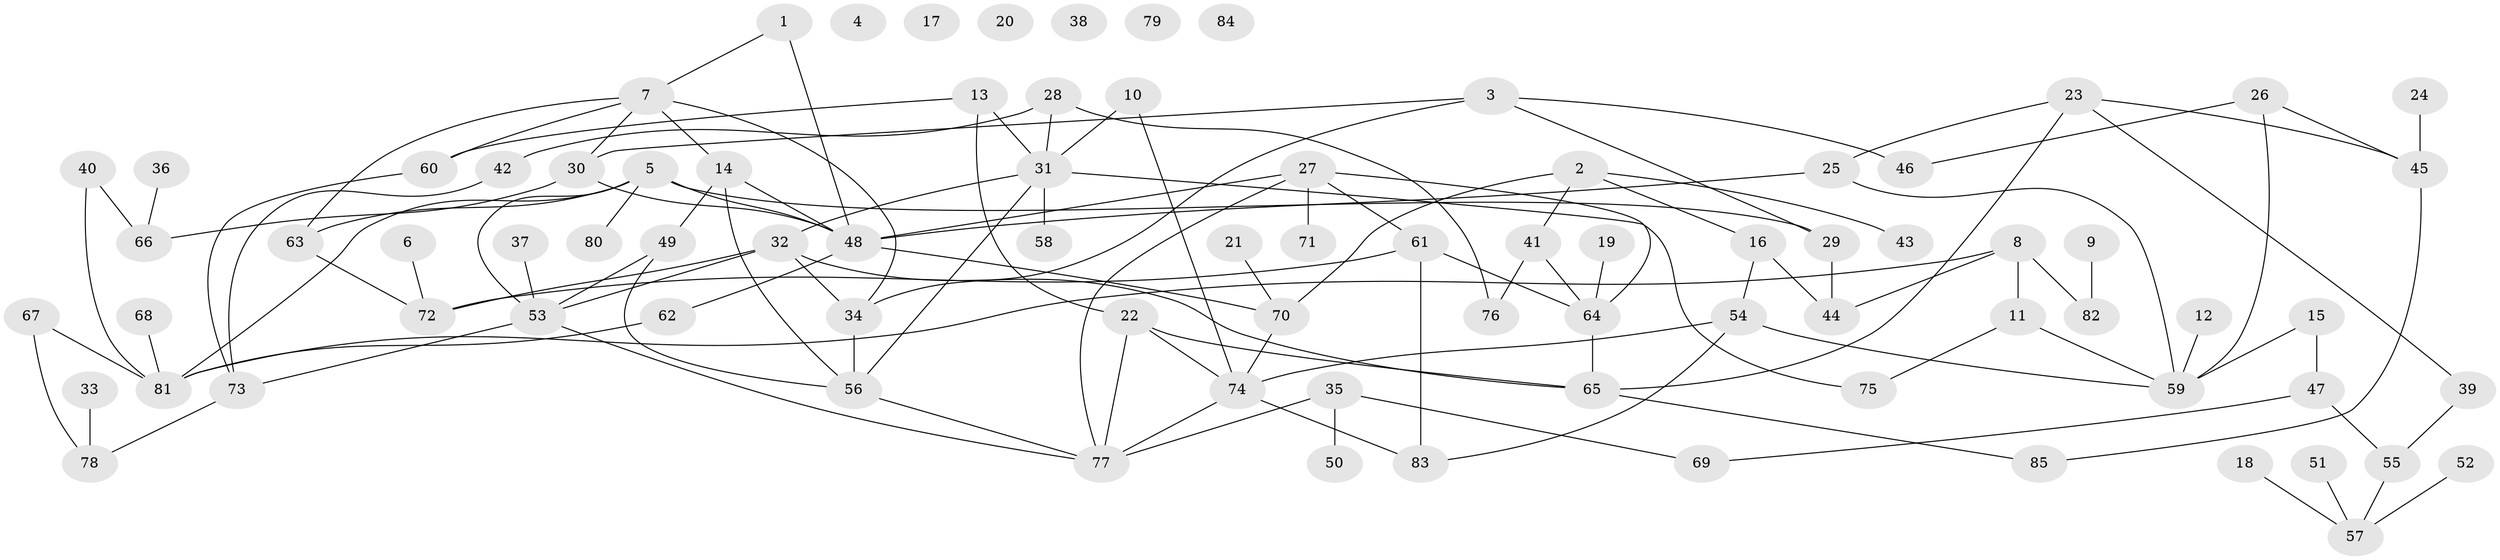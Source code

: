 // coarse degree distribution, {7: 0.11864406779661017, 6: 0.03389830508474576, 5: 0.1694915254237288, 0: 0.1016949152542373, 10: 0.01694915254237288, 1: 0.23728813559322035, 4: 0.05084745762711865, 2: 0.11864406779661017, 3: 0.15254237288135594}
// Generated by graph-tools (version 1.1) at 2025/41/03/06/25 10:41:19]
// undirected, 85 vertices, 121 edges
graph export_dot {
graph [start="1"]
  node [color=gray90,style=filled];
  1;
  2;
  3;
  4;
  5;
  6;
  7;
  8;
  9;
  10;
  11;
  12;
  13;
  14;
  15;
  16;
  17;
  18;
  19;
  20;
  21;
  22;
  23;
  24;
  25;
  26;
  27;
  28;
  29;
  30;
  31;
  32;
  33;
  34;
  35;
  36;
  37;
  38;
  39;
  40;
  41;
  42;
  43;
  44;
  45;
  46;
  47;
  48;
  49;
  50;
  51;
  52;
  53;
  54;
  55;
  56;
  57;
  58;
  59;
  60;
  61;
  62;
  63;
  64;
  65;
  66;
  67;
  68;
  69;
  70;
  71;
  72;
  73;
  74;
  75;
  76;
  77;
  78;
  79;
  80;
  81;
  82;
  83;
  84;
  85;
  1 -- 7;
  1 -- 48;
  2 -- 16;
  2 -- 41;
  2 -- 43;
  2 -- 70;
  3 -- 29;
  3 -- 30;
  3 -- 34;
  3 -- 46;
  5 -- 29;
  5 -- 48;
  5 -- 53;
  5 -- 63;
  5 -- 80;
  5 -- 81;
  6 -- 72;
  7 -- 14;
  7 -- 30;
  7 -- 34;
  7 -- 60;
  7 -- 63;
  8 -- 11;
  8 -- 44;
  8 -- 81;
  8 -- 82;
  9 -- 82;
  10 -- 31;
  10 -- 74;
  11 -- 59;
  11 -- 75;
  12 -- 59;
  13 -- 22;
  13 -- 31;
  13 -- 60;
  14 -- 48;
  14 -- 49;
  14 -- 56;
  15 -- 47;
  15 -- 59;
  16 -- 44;
  16 -- 54;
  18 -- 57;
  19 -- 64;
  21 -- 70;
  22 -- 65;
  22 -- 74;
  22 -- 77;
  23 -- 25;
  23 -- 39;
  23 -- 45;
  23 -- 65;
  24 -- 45;
  25 -- 48;
  25 -- 59;
  26 -- 45;
  26 -- 46;
  26 -- 59;
  27 -- 48;
  27 -- 61;
  27 -- 64;
  27 -- 71;
  27 -- 77;
  28 -- 31;
  28 -- 42;
  28 -- 76;
  29 -- 44;
  30 -- 48;
  30 -- 66;
  31 -- 32;
  31 -- 56;
  31 -- 58;
  31 -- 75;
  32 -- 34;
  32 -- 53;
  32 -- 65;
  32 -- 72;
  33 -- 78;
  34 -- 56;
  35 -- 50;
  35 -- 69;
  35 -- 77;
  36 -- 66;
  37 -- 53;
  39 -- 55;
  40 -- 66;
  40 -- 81;
  41 -- 64;
  41 -- 76;
  42 -- 73;
  45 -- 85;
  47 -- 55;
  47 -- 69;
  48 -- 62;
  48 -- 70;
  49 -- 53;
  49 -- 56;
  51 -- 57;
  52 -- 57;
  53 -- 73;
  53 -- 77;
  54 -- 59;
  54 -- 74;
  54 -- 83;
  55 -- 57;
  56 -- 77;
  60 -- 73;
  61 -- 64;
  61 -- 72;
  61 -- 83;
  62 -- 81;
  63 -- 72;
  64 -- 65;
  65 -- 85;
  67 -- 78;
  67 -- 81;
  68 -- 81;
  70 -- 74;
  73 -- 78;
  74 -- 77;
  74 -- 83;
}
